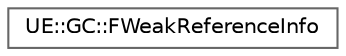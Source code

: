 digraph "Graphical Class Hierarchy"
{
 // INTERACTIVE_SVG=YES
 // LATEX_PDF_SIZE
  bgcolor="transparent";
  edge [fontname=Helvetica,fontsize=10,labelfontname=Helvetica,labelfontsize=10];
  node [fontname=Helvetica,fontsize=10,shape=box,height=0.2,width=0.4];
  rankdir="LR";
  Node0 [id="Node000000",label="UE::GC::FWeakReferenceInfo",height=0.2,width=0.4,color="grey40", fillcolor="white", style="filled",URL="$d4/de6/structUE_1_1GC_1_1FWeakReferenceInfo.html",tooltip=" "];
}
